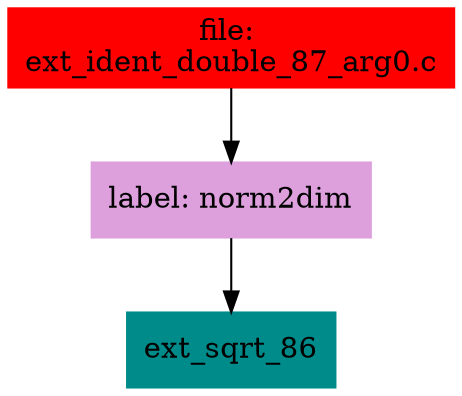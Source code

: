 digraph G {
node [shape=box]

0 [label="file: 
ext_ident_double_87_arg0.c",color=red, style=filled]
1 [label="label: norm2dim",color=plum, style=filled]
0 -> 1
2 [label="ext_sqrt_86",color=cyan4, style=filled]
1 -> 2


}

